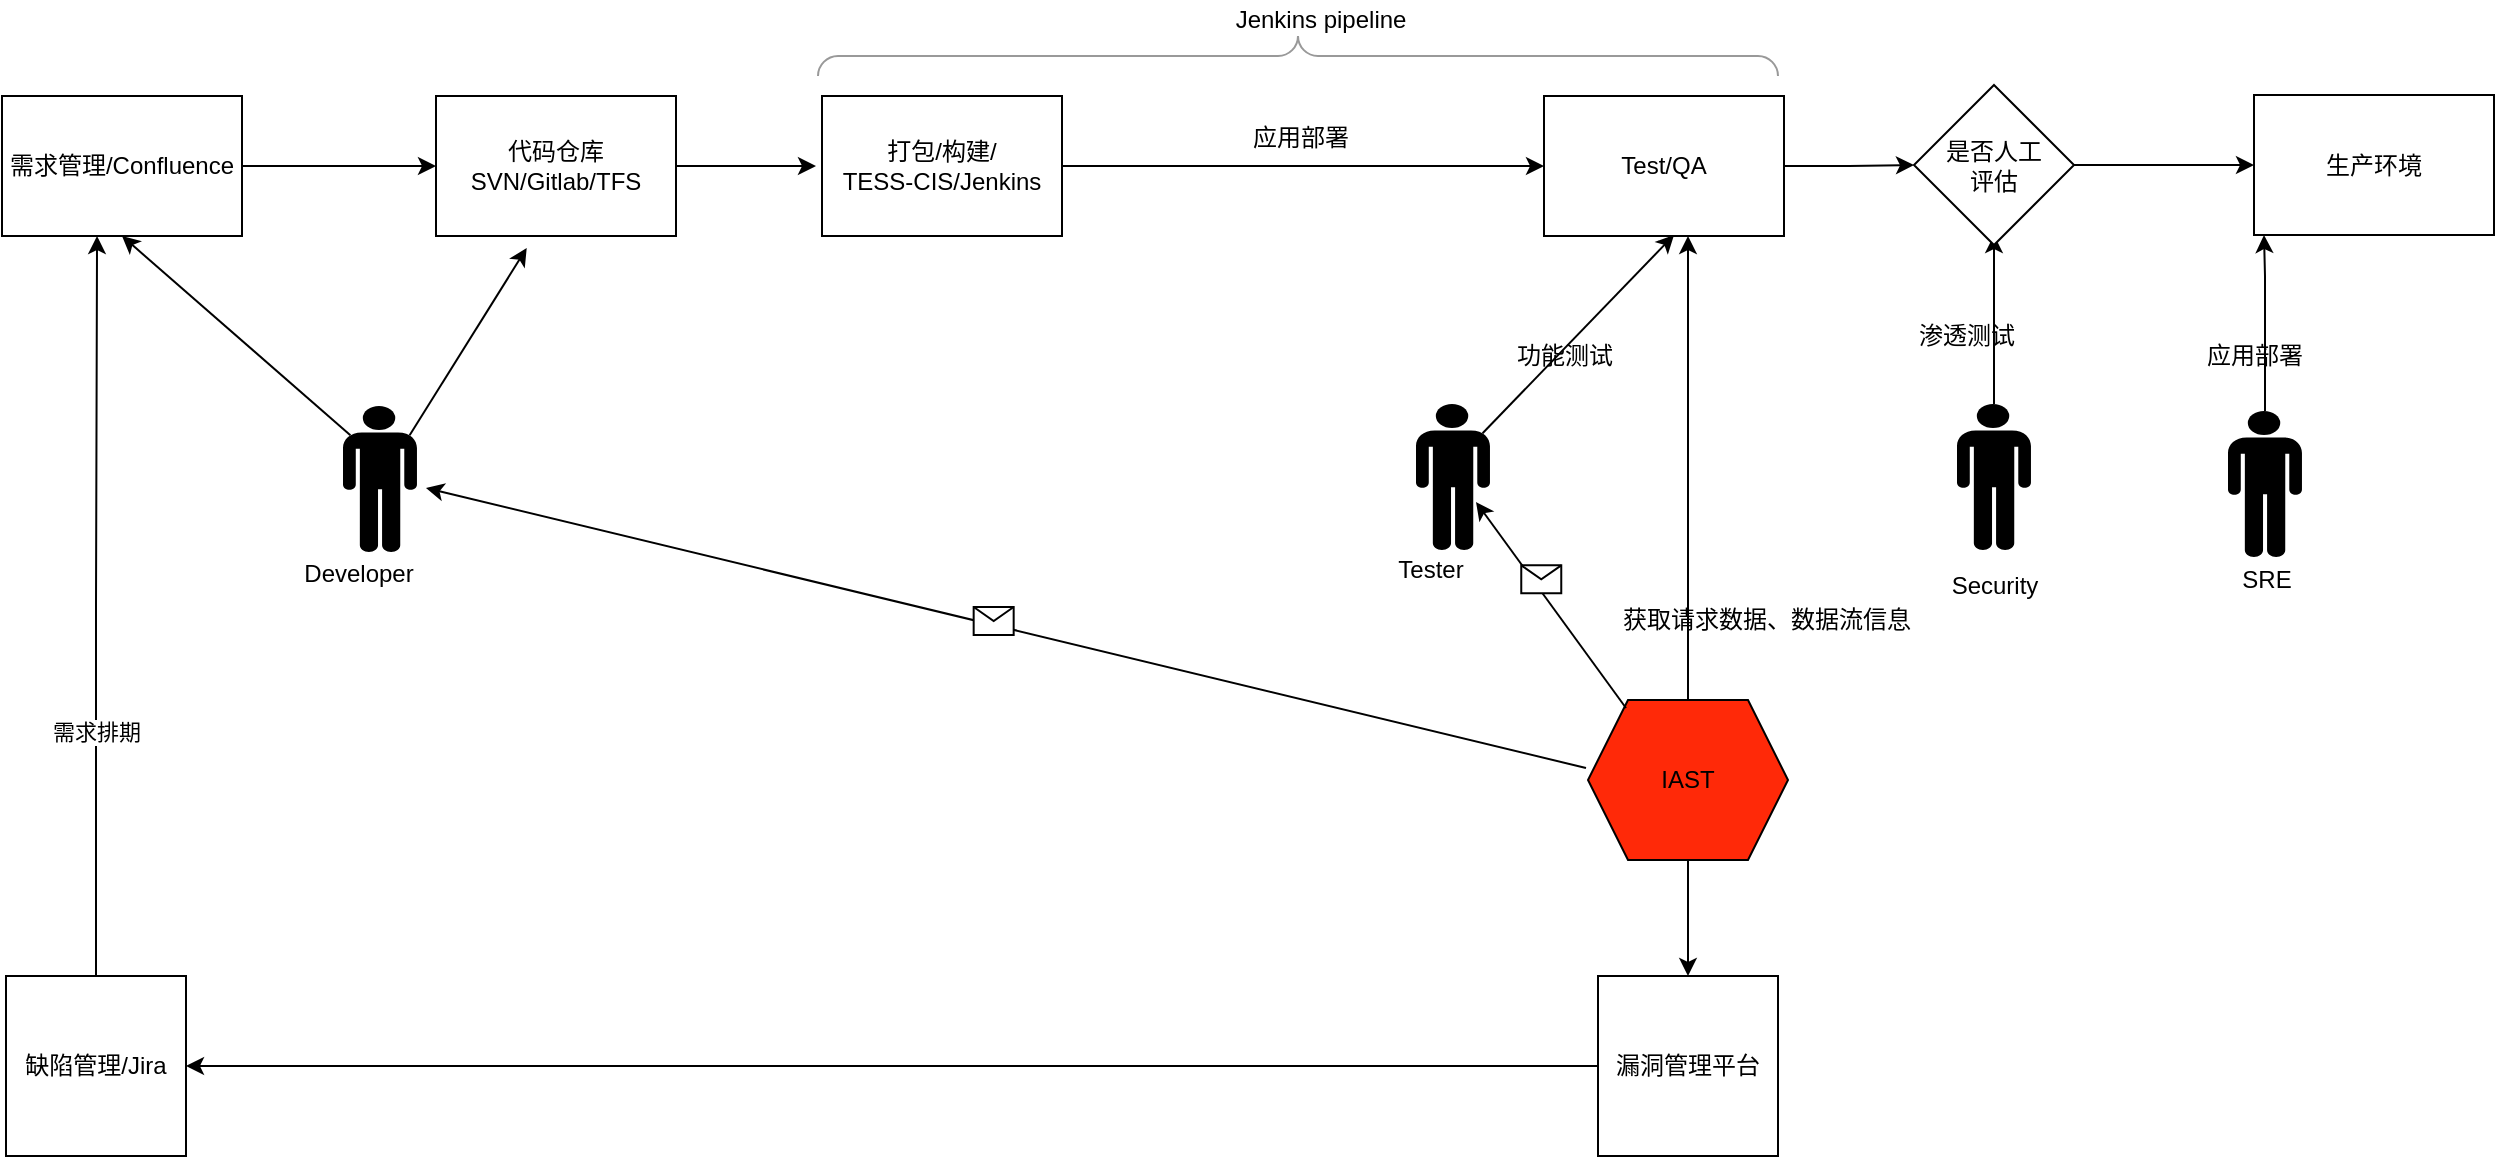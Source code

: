 <mxfile version="13.10.0" type="github">
  <diagram id="iUw1AErKdbEC1x-FSOwM" name="Page-1">
    <mxGraphModel dx="4165" dy="741" grid="1" gridSize="10" guides="1" tooltips="1" connect="1" arrows="1" fold="1" page="1" pageScale="1" pageWidth="2339" pageHeight="3300" math="0" shadow="0">
      <root>
        <mxCell id="0" />
        <mxCell id="1" parent="0" />
        <mxCell id="ucLkP26N742wNhBIR651-1" value="" style="edgeStyle=orthogonalEdgeStyle;rounded=0;orthogonalLoop=1;jettySize=auto;html=1;entryX=0;entryY=0.5;entryDx=0;entryDy=0;" edge="1" parent="1" source="ucLkP26N742wNhBIR651-2" target="ucLkP26N742wNhBIR651-5">
          <mxGeometry relative="1" as="geometry">
            <mxPoint x="188" y="135" as="targetPoint" />
          </mxGeometry>
        </mxCell>
        <mxCell id="ucLkP26N742wNhBIR651-2" value="需求管理/Confluence" style="rounded=0;whiteSpace=wrap;html=1;" vertex="1" parent="1">
          <mxGeometry x="-12" y="100" width="120" height="70" as="geometry" />
        </mxCell>
        <mxCell id="ucLkP26N742wNhBIR651-3" value="" style="edgeStyle=orthogonalEdgeStyle;rounded=0;orthogonalLoop=1;jettySize=auto;html=1;" edge="1" parent="1" source="ucLkP26N742wNhBIR651-5">
          <mxGeometry relative="1" as="geometry">
            <mxPoint x="395" y="135" as="targetPoint" />
          </mxGeometry>
        </mxCell>
        <mxCell id="ucLkP26N742wNhBIR651-5" value="&lt;div&gt;代码仓库&lt;/div&gt;SVN/Gitlab/TFS" style="rounded=0;whiteSpace=wrap;html=1;" vertex="1" parent="1">
          <mxGeometry x="205" y="100" width="120" height="70" as="geometry" />
        </mxCell>
        <mxCell id="ucLkP26N742wNhBIR651-6" value="" style="edgeStyle=orthogonalEdgeStyle;rounded=0;orthogonalLoop=1;jettySize=auto;html=1;entryX=0.396;entryY=1;entryDx=0;entryDy=0;entryPerimeter=0;" edge="1" parent="1" source="ucLkP26N742wNhBIR651-9" target="ucLkP26N742wNhBIR651-2">
          <mxGeometry relative="1" as="geometry">
            <mxPoint x="35.52" y="334.52" as="targetPoint" />
          </mxGeometry>
        </mxCell>
        <mxCell id="ucLkP26N742wNhBIR651-7" value="需求排期" style="edgeLabel;html=1;align=center;verticalAlign=middle;resizable=0;points=[];" vertex="1" connectable="0" parent="ucLkP26N742wNhBIR651-6">
          <mxGeometry x="-0.273" y="-3" relative="1" as="geometry">
            <mxPoint x="-3" y="12.43" as="offset" />
          </mxGeometry>
        </mxCell>
        <mxCell id="ucLkP26N742wNhBIR651-9" value="缺陷管理/Jira" style="whiteSpace=wrap;html=1;aspect=fixed;" vertex="1" parent="1">
          <mxGeometry x="-10" y="540" width="90" height="90" as="geometry" />
        </mxCell>
        <mxCell id="ucLkP26N742wNhBIR651-18" value="" style="edgeStyle=orthogonalEdgeStyle;rounded=0;orthogonalLoop=1;jettySize=auto;html=1;entryX=0;entryY=0.5;entryDx=0;entryDy=0;" edge="1" parent="1">
          <mxGeometry relative="1" as="geometry">
            <mxPoint x="518" y="135" as="sourcePoint" />
            <mxPoint x="759" y="135" as="targetPoint" />
          </mxGeometry>
        </mxCell>
        <mxCell id="ucLkP26N742wNhBIR651-19" value="&lt;div&gt;打包/构建/&lt;/div&gt;&lt;div&gt;TESS-CIS/Jenkins&lt;br&gt;&lt;/div&gt;" style="rounded=0;whiteSpace=wrap;html=1;" vertex="1" parent="1">
          <mxGeometry x="398" y="100" width="120" height="70" as="geometry" />
        </mxCell>
        <mxCell id="ucLkP26N742wNhBIR651-20" value="" style="edgeStyle=orthogonalEdgeStyle;rounded=0;orthogonalLoop=1;jettySize=auto;html=1;exitX=1;exitY=0.5;exitDx=0;exitDy=0;" edge="1" parent="1" source="ucLkP26N742wNhBIR651-68" target="ucLkP26N742wNhBIR651-27">
          <mxGeometry relative="1" as="geometry">
            <mxPoint x="1044" y="134.5" as="sourcePoint" />
          </mxGeometry>
        </mxCell>
        <mxCell id="ucLkP26N742wNhBIR651-21" value="&lt;div&gt;Test/QA&lt;br&gt;&lt;/div&gt;" style="rounded=0;whiteSpace=wrap;html=1;" vertex="1" parent="1">
          <mxGeometry x="759" y="100" width="120" height="70" as="geometry" />
        </mxCell>
        <mxCell id="ucLkP26N742wNhBIR651-22" value="" style="edgeStyle=orthogonalEdgeStyle;rounded=0;orthogonalLoop=1;jettySize=auto;html=1;" edge="1" parent="1" source="ucLkP26N742wNhBIR651-23">
          <mxGeometry relative="1" as="geometry">
            <mxPoint x="831" y="170" as="targetPoint" />
          </mxGeometry>
        </mxCell>
        <mxCell id="ucLkP26N742wNhBIR651-23" value="IAST" style="shape=hexagon;perimeter=hexagonPerimeter2;whiteSpace=wrap;html=1;fixedSize=1;fillColor=#FF2908;" vertex="1" parent="1">
          <mxGeometry x="781" y="402" width="100" height="80" as="geometry" />
        </mxCell>
        <mxCell id="ucLkP26N742wNhBIR651-27" value="生产环境" style="rounded=0;whiteSpace=wrap;html=1;" vertex="1" parent="1">
          <mxGeometry x="1114" y="99.5" width="120" height="70" as="geometry" />
        </mxCell>
        <mxCell id="ucLkP26N742wNhBIR651-33" value="" style="shape=mxgraph.signs.people.man_1;html=1;pointerEvents=1;fillColor=#000000;strokeColor=none;verticalLabelPosition=bottom;verticalAlign=top;align=center;" vertex="1" parent="1">
          <mxGeometry x="158.5" y="255" width="37" height="73" as="geometry" />
        </mxCell>
        <mxCell id="ucLkP26N742wNhBIR651-34" value="获取请求数据、数据流信息" style="text;html=1;align=center;verticalAlign=middle;resizable=0;points=[];autosize=1;" vertex="1" parent="1">
          <mxGeometry x="790" y="352" width="160" height="20" as="geometry" />
        </mxCell>
        <mxCell id="ucLkP26N742wNhBIR651-39" value="Developer" style="text;html=1;align=center;verticalAlign=middle;resizable=0;points=[];autosize=1;" vertex="1" parent="1">
          <mxGeometry x="130.5" y="329" width="70" height="20" as="geometry" />
        </mxCell>
        <mxCell id="ucLkP26N742wNhBIR651-40" value="" style="shape=mxgraph.signs.people.man_1;html=1;pointerEvents=1;fillColor=#000000;strokeColor=none;verticalLabelPosition=bottom;verticalAlign=top;align=center;" vertex="1" parent="1">
          <mxGeometry x="695" y="254" width="37" height="73" as="geometry" />
        </mxCell>
        <mxCell id="ucLkP26N742wNhBIR651-41" value="" style="endArrow=classic;html=1;exitX=0.9;exitY=0.2;exitDx=0;exitDy=0;exitPerimeter=0;" edge="1" parent="1" source="ucLkP26N742wNhBIR651-40">
          <mxGeometry width="50" height="50" relative="1" as="geometry">
            <mxPoint x="742" y="238.5" as="sourcePoint" />
            <mxPoint x="824" y="169.5" as="targetPoint" />
          </mxGeometry>
        </mxCell>
        <mxCell id="ucLkP26N742wNhBIR651-42" value="Tester" style="text;html=1;align=center;verticalAlign=middle;resizable=0;points=[];autosize=1;" vertex="1" parent="1">
          <mxGeometry x="677" y="327" width="50" height="20" as="geometry" />
        </mxCell>
        <mxCell id="ucLkP26N742wNhBIR651-43" value="" style="edgeStyle=orthogonalEdgeStyle;rounded=0;orthogonalLoop=1;jettySize=auto;html=1;" edge="1" parent="1" source="ucLkP26N742wNhBIR651-44">
          <mxGeometry relative="1" as="geometry">
            <mxPoint x="984" y="169.5" as="targetPoint" />
          </mxGeometry>
        </mxCell>
        <mxCell id="ucLkP26N742wNhBIR651-44" value="" style="shape=mxgraph.signs.people.man_1;html=1;pointerEvents=1;fillColor=#000000;strokeColor=none;verticalLabelPosition=bottom;verticalAlign=top;align=center;" vertex="1" parent="1">
          <mxGeometry x="965.5" y="254" width="37" height="73" as="geometry" />
        </mxCell>
        <mxCell id="ucLkP26N742wNhBIR651-45" value="SRE" style="text;html=1;align=center;verticalAlign=middle;resizable=0;points=[];autosize=1;" vertex="1" parent="1">
          <mxGeometry x="1099.5" y="332" width="40" height="20" as="geometry" />
        </mxCell>
        <mxCell id="ucLkP26N742wNhBIR651-46" value="" style="verticalLabelPosition=bottom;shadow=0;dashed=0;align=center;html=1;verticalAlign=top;strokeWidth=1;shape=mxgraph.mockup.markup.curlyBrace;strokeColor=#999999;fillColor=#00FF00;" vertex="1" parent="1">
          <mxGeometry x="396" y="70" width="480" height="20" as="geometry" />
        </mxCell>
        <mxCell id="ucLkP26N742wNhBIR651-47" value="" style="edgeStyle=orthogonalEdgeStyle;rounded=0;orthogonalLoop=1;jettySize=auto;html=1;entryX=0;entryY=0.5;entryDx=0;entryDy=0;exitX=1;exitY=0.5;exitDx=0;exitDy=0;" edge="1" parent="1" source="ucLkP26N742wNhBIR651-21" target="ucLkP26N742wNhBIR651-68">
          <mxGeometry relative="1" as="geometry">
            <mxPoint x="843" y="135" as="sourcePoint" />
            <mxPoint x="924" y="135.067" as="targetPoint" />
            <Array as="points" />
          </mxGeometry>
        </mxCell>
        <mxCell id="ucLkP26N742wNhBIR651-48" value="" style="edgeStyle=orthogonalEdgeStyle;rounded=0;orthogonalLoop=1;jettySize=auto;html=1;" edge="1" parent="1" source="ucLkP26N742wNhBIR651-49" target="ucLkP26N742wNhBIR651-27">
          <mxGeometry relative="1" as="geometry">
            <Array as="points">
              <mxPoint x="1119" y="190" />
              <mxPoint x="1119" y="190" />
            </Array>
          </mxGeometry>
        </mxCell>
        <mxCell id="ucLkP26N742wNhBIR651-49" value="" style="shape=mxgraph.signs.people.man_1;html=1;pointerEvents=1;fillColor=#000000;strokeColor=none;verticalLabelPosition=bottom;verticalAlign=top;align=center;" vertex="1" parent="1">
          <mxGeometry x="1101" y="257.5" width="37" height="73" as="geometry" />
        </mxCell>
        <mxCell id="ucLkP26N742wNhBIR651-50" value="Security" style="text;html=1;align=center;verticalAlign=middle;resizable=0;points=[];autosize=1;" vertex="1" parent="1">
          <mxGeometry x="954" y="335" width="60" height="20" as="geometry" />
        </mxCell>
        <mxCell id="ucLkP26N742wNhBIR651-51" value="" style="endArrow=classic;html=1;entryX=0.378;entryY=1.086;entryDx=0;entryDy=0;exitX=0.9;exitY=0.2;exitDx=0;exitDy=0;exitPerimeter=0;entryPerimeter=0;" edge="1" parent="1" source="ucLkP26N742wNhBIR651-33" target="ucLkP26N742wNhBIR651-5">
          <mxGeometry width="50" height="50" relative="1" as="geometry">
            <mxPoint x="151.5" y="315.5" as="sourcePoint" />
            <mxPoint x="276" y="180" as="targetPoint" />
          </mxGeometry>
        </mxCell>
        <mxCell id="ucLkP26N742wNhBIR651-53" value="" style="endArrow=classic;html=1;entryX=0.5;entryY=1;entryDx=0;entryDy=0;exitX=0.1;exitY=0.2;exitDx=0;exitDy=0;exitPerimeter=0;" edge="1" parent="1" source="ucLkP26N742wNhBIR651-33" target="ucLkP26N742wNhBIR651-2">
          <mxGeometry width="50" height="50" relative="1" as="geometry">
            <mxPoint x="50" y="260" as="sourcePoint" />
            <mxPoint x="100" y="210" as="targetPoint" />
          </mxGeometry>
        </mxCell>
        <mxCell id="ucLkP26N742wNhBIR651-56" value="应用部署" style="text;html=1;align=center;verticalAlign=middle;resizable=0;points=[];autosize=1;" vertex="1" parent="1">
          <mxGeometry x="607" y="111" width="60" height="20" as="geometry" />
        </mxCell>
        <mxCell id="ucLkP26N742wNhBIR651-58" value="功能测试" style="text;html=1;align=center;verticalAlign=middle;resizable=0;points=[];autosize=1;" vertex="1" parent="1">
          <mxGeometry x="739" y="220" width="60" height="20" as="geometry" />
        </mxCell>
        <mxCell id="ucLkP26N742wNhBIR651-59" value="" style="endArrow=classic;html=1;entryX=0.811;entryY=0.671;entryDx=0;entryDy=0;entryPerimeter=0;" edge="1" parent="1" target="ucLkP26N742wNhBIR651-40">
          <mxGeometry relative="1" as="geometry">
            <mxPoint x="800" y="406" as="sourcePoint" />
            <mxPoint x="726.333" y="313.349" as="targetPoint" />
          </mxGeometry>
        </mxCell>
        <mxCell id="ucLkP26N742wNhBIR651-60" value="" style="shape=message;html=1;outlineConnect=0;" vertex="1" parent="ucLkP26N742wNhBIR651-59">
          <mxGeometry width="20" height="14" relative="1" as="geometry">
            <mxPoint x="-15" y="-20" as="offset" />
          </mxGeometry>
        </mxCell>
        <mxCell id="ucLkP26N742wNhBIR651-83" value="" style="edgeStyle=orthogonalEdgeStyle;rounded=0;orthogonalLoop=1;jettySize=auto;html=1;entryX=1;entryY=0.5;entryDx=0;entryDy=0;" edge="1" parent="1" source="ucLkP26N742wNhBIR651-66" target="ucLkP26N742wNhBIR651-9">
          <mxGeometry relative="1" as="geometry">
            <mxPoint x="721" y="585" as="targetPoint" />
          </mxGeometry>
        </mxCell>
        <mxCell id="ucLkP26N742wNhBIR651-66" value="漏洞管理平台" style="whiteSpace=wrap;html=1;aspect=fixed;" vertex="1" parent="1">
          <mxGeometry x="786" y="540" width="90" height="90" as="geometry" />
        </mxCell>
        <mxCell id="ucLkP26N742wNhBIR651-67" value="" style="edgeStyle=orthogonalEdgeStyle;rounded=0;orthogonalLoop=1;jettySize=auto;html=1;" edge="1" parent="1" source="ucLkP26N742wNhBIR651-23" target="ucLkP26N742wNhBIR651-66">
          <mxGeometry relative="1" as="geometry">
            <mxPoint x="831" y="482" as="sourcePoint" />
            <mxPoint x="831" y="631" as="targetPoint" />
          </mxGeometry>
        </mxCell>
        <mxCell id="ucLkP26N742wNhBIR651-68" value="&lt;div&gt;是否人工&lt;/div&gt;&lt;div&gt;评估&lt;/div&gt;" style="rhombus;whiteSpace=wrap;html=1;fillColor=#FFFFFF;" vertex="1" parent="1">
          <mxGeometry x="944" y="94.5" width="80" height="80" as="geometry" />
        </mxCell>
        <mxCell id="ucLkP26N742wNhBIR651-72" value="渗透测试" style="text;html=1;align=center;verticalAlign=middle;resizable=0;points=[];autosize=1;" vertex="1" parent="1">
          <mxGeometry x="940" y="210" width="60" height="20" as="geometry" />
        </mxCell>
        <mxCell id="ucLkP26N742wNhBIR651-73" value="Jenkins pipeline" style="text;html=1;align=center;verticalAlign=middle;resizable=0;points=[];autosize=1;" vertex="1" parent="1">
          <mxGeometry x="597" y="52" width="100" height="20" as="geometry" />
        </mxCell>
        <mxCell id="ucLkP26N742wNhBIR651-76" value="应用部署" style="text;html=1;align=center;verticalAlign=middle;resizable=0;points=[];autosize=1;" vertex="1" parent="1">
          <mxGeometry x="1084" y="220" width="60" height="20" as="geometry" />
        </mxCell>
        <mxCell id="ucLkP26N742wNhBIR651-80" value="" style="endArrow=classic;html=1;" edge="1" parent="1">
          <mxGeometry relative="1" as="geometry">
            <mxPoint x="780" y="436" as="sourcePoint" />
            <mxPoint x="200" y="296" as="targetPoint" />
          </mxGeometry>
        </mxCell>
        <mxCell id="ucLkP26N742wNhBIR651-81" value="" style="shape=message;html=1;outlineConnect=0;" vertex="1" parent="ucLkP26N742wNhBIR651-80">
          <mxGeometry width="20" height="14" relative="1" as="geometry">
            <mxPoint x="-16" y="-10.45" as="offset" />
          </mxGeometry>
        </mxCell>
      </root>
    </mxGraphModel>
  </diagram>
</mxfile>
